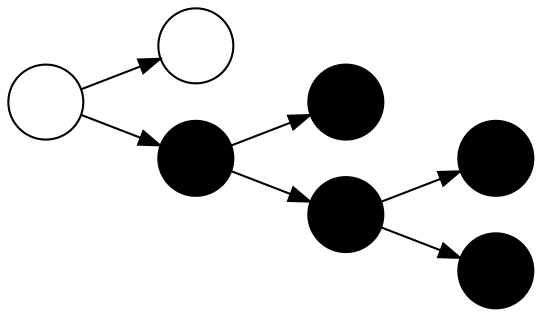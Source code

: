 strict digraph NodeBasedClade
{
	graph [rankdir="LR"];

	0 [label="",shape="circle"];
	1 [label="",shape="circle"];
	2 [label="",shape="circle"];
	3 [label="",shape="circle"];
	4 [label="",shape="circle"];
	5 [label="",shape="circle"];
	6 [label="",shape="circle"];

	0 -> 1;
	0 -> 2;
	2 -> 3;
	2 -> 4;
	4 -> 5;
	4 -> 6;

	2 [style="filled",fillcolor="black"];
	3 [style="filled",fillcolor="black"];
	4 [style="filled",fillcolor="black"];
	5 [style="filled",fillcolor="black"];
	6 [style="filled",fillcolor="black"];
}
